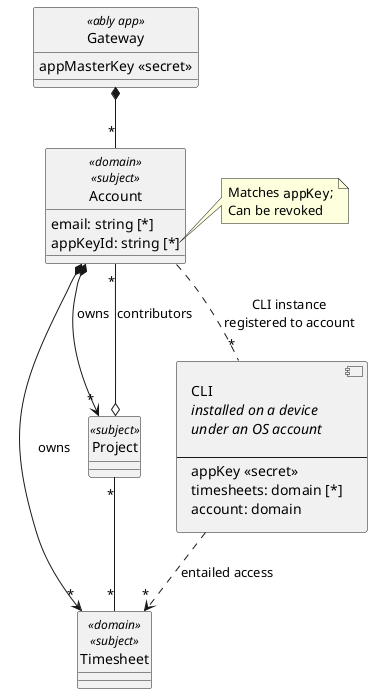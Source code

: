 @startuml
'https://plantuml.com/class-diagram

hide circle
allowmixing

class Gateway <<ably app>> {
  appMasterKey <<secret>>
}

Gateway *-- "*" Account

class Account <<domain>> <<subject>> {
  email: string [*]
  appKeyId: string [*]
}
note right of Account::appKeyId
  Matches ""appKey"";
  Can be revoked
end note

Account *--> "*" Timesheet: owns

Account *--> "*" Project: owns

class Timesheet <<domain>> <<subject>> {
}

class Project <<subject>> {
}

Project o-- "*" Account: contributors

Project "*" -- "*" Timesheet

component CLI [
  CLI
  //installed on a device//
  //under an OS account//

  ---
  appKey <<secret>>
  timesheets: domain [*]
  account: domain
]

Account .. "*" CLI: CLI instance\nregistered to account

CLI ..> "*" Timesheet: entailed access

@enduml